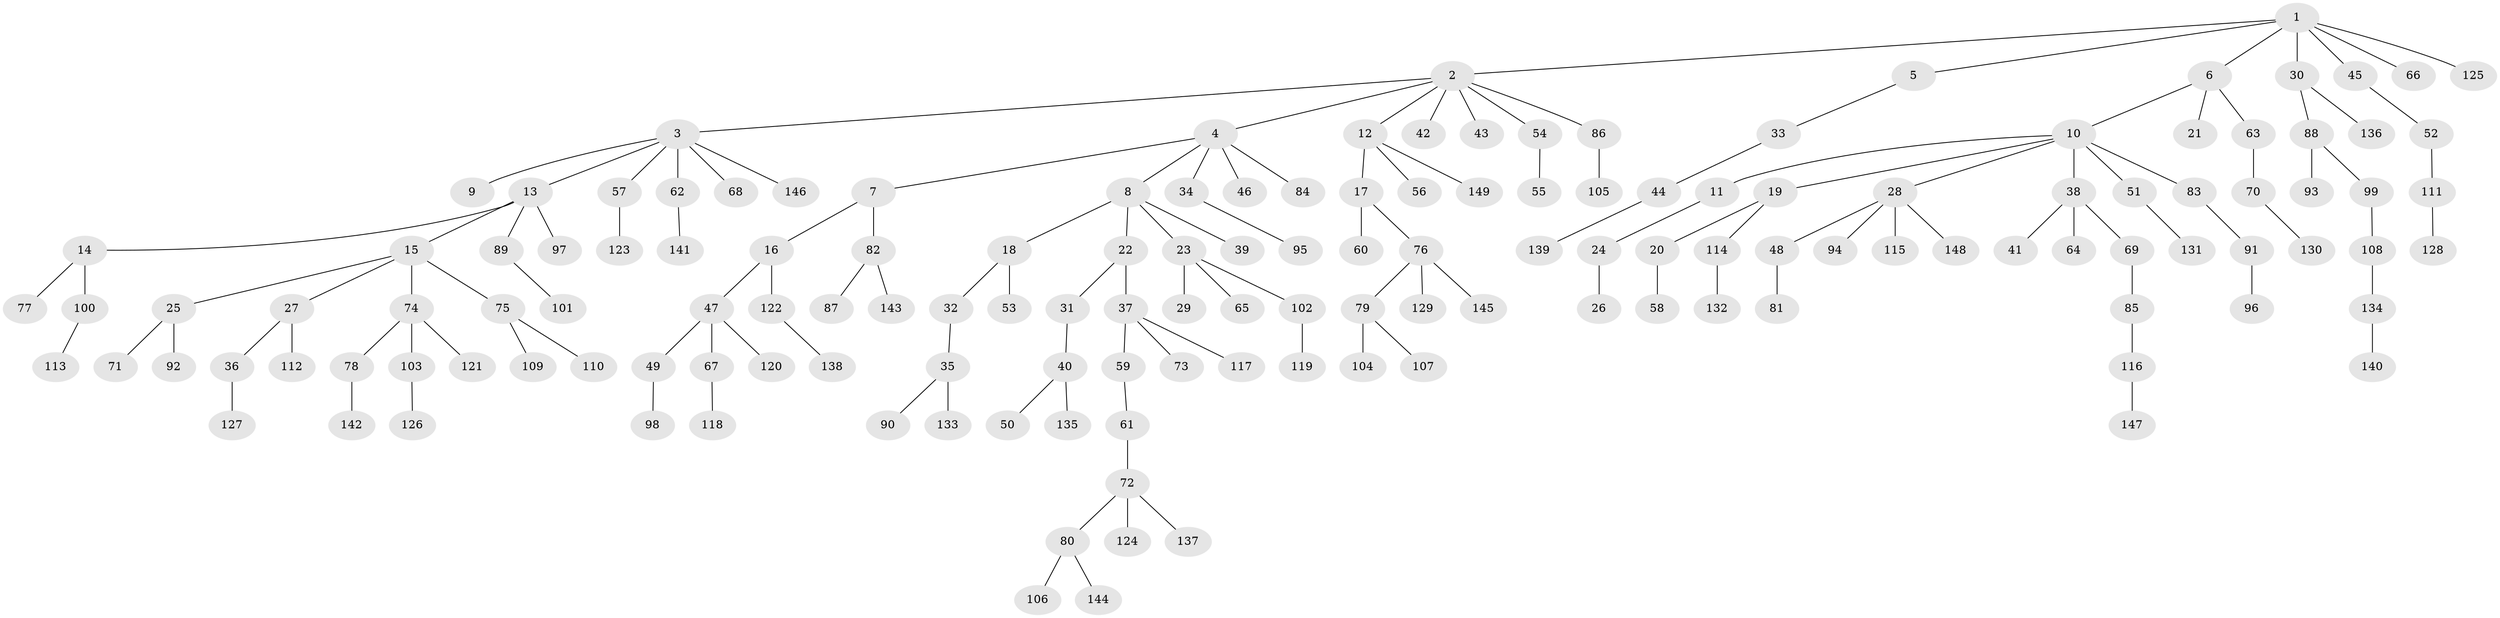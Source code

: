 // Generated by graph-tools (version 1.1) at 2025/02/03/09/25 03:02:26]
// undirected, 149 vertices, 148 edges
graph export_dot {
graph [start="1"]
  node [color=gray90,style=filled];
  1;
  2;
  3;
  4;
  5;
  6;
  7;
  8;
  9;
  10;
  11;
  12;
  13;
  14;
  15;
  16;
  17;
  18;
  19;
  20;
  21;
  22;
  23;
  24;
  25;
  26;
  27;
  28;
  29;
  30;
  31;
  32;
  33;
  34;
  35;
  36;
  37;
  38;
  39;
  40;
  41;
  42;
  43;
  44;
  45;
  46;
  47;
  48;
  49;
  50;
  51;
  52;
  53;
  54;
  55;
  56;
  57;
  58;
  59;
  60;
  61;
  62;
  63;
  64;
  65;
  66;
  67;
  68;
  69;
  70;
  71;
  72;
  73;
  74;
  75;
  76;
  77;
  78;
  79;
  80;
  81;
  82;
  83;
  84;
  85;
  86;
  87;
  88;
  89;
  90;
  91;
  92;
  93;
  94;
  95;
  96;
  97;
  98;
  99;
  100;
  101;
  102;
  103;
  104;
  105;
  106;
  107;
  108;
  109;
  110;
  111;
  112;
  113;
  114;
  115;
  116;
  117;
  118;
  119;
  120;
  121;
  122;
  123;
  124;
  125;
  126;
  127;
  128;
  129;
  130;
  131;
  132;
  133;
  134;
  135;
  136;
  137;
  138;
  139;
  140;
  141;
  142;
  143;
  144;
  145;
  146;
  147;
  148;
  149;
  1 -- 2;
  1 -- 5;
  1 -- 6;
  1 -- 30;
  1 -- 45;
  1 -- 66;
  1 -- 125;
  2 -- 3;
  2 -- 4;
  2 -- 12;
  2 -- 42;
  2 -- 43;
  2 -- 54;
  2 -- 86;
  3 -- 9;
  3 -- 13;
  3 -- 57;
  3 -- 62;
  3 -- 68;
  3 -- 146;
  4 -- 7;
  4 -- 8;
  4 -- 34;
  4 -- 46;
  4 -- 84;
  5 -- 33;
  6 -- 10;
  6 -- 21;
  6 -- 63;
  7 -- 16;
  7 -- 82;
  8 -- 18;
  8 -- 22;
  8 -- 23;
  8 -- 39;
  10 -- 11;
  10 -- 19;
  10 -- 28;
  10 -- 38;
  10 -- 51;
  10 -- 83;
  11 -- 24;
  12 -- 17;
  12 -- 56;
  12 -- 149;
  13 -- 14;
  13 -- 15;
  13 -- 89;
  13 -- 97;
  14 -- 77;
  14 -- 100;
  15 -- 25;
  15 -- 27;
  15 -- 74;
  15 -- 75;
  16 -- 47;
  16 -- 122;
  17 -- 60;
  17 -- 76;
  18 -- 32;
  18 -- 53;
  19 -- 20;
  19 -- 114;
  20 -- 58;
  22 -- 31;
  22 -- 37;
  23 -- 29;
  23 -- 65;
  23 -- 102;
  24 -- 26;
  25 -- 71;
  25 -- 92;
  27 -- 36;
  27 -- 112;
  28 -- 48;
  28 -- 94;
  28 -- 115;
  28 -- 148;
  30 -- 88;
  30 -- 136;
  31 -- 40;
  32 -- 35;
  33 -- 44;
  34 -- 95;
  35 -- 90;
  35 -- 133;
  36 -- 127;
  37 -- 59;
  37 -- 73;
  37 -- 117;
  38 -- 41;
  38 -- 64;
  38 -- 69;
  40 -- 50;
  40 -- 135;
  44 -- 139;
  45 -- 52;
  47 -- 49;
  47 -- 67;
  47 -- 120;
  48 -- 81;
  49 -- 98;
  51 -- 131;
  52 -- 111;
  54 -- 55;
  57 -- 123;
  59 -- 61;
  61 -- 72;
  62 -- 141;
  63 -- 70;
  67 -- 118;
  69 -- 85;
  70 -- 130;
  72 -- 80;
  72 -- 124;
  72 -- 137;
  74 -- 78;
  74 -- 103;
  74 -- 121;
  75 -- 109;
  75 -- 110;
  76 -- 79;
  76 -- 129;
  76 -- 145;
  78 -- 142;
  79 -- 104;
  79 -- 107;
  80 -- 106;
  80 -- 144;
  82 -- 87;
  82 -- 143;
  83 -- 91;
  85 -- 116;
  86 -- 105;
  88 -- 93;
  88 -- 99;
  89 -- 101;
  91 -- 96;
  99 -- 108;
  100 -- 113;
  102 -- 119;
  103 -- 126;
  108 -- 134;
  111 -- 128;
  114 -- 132;
  116 -- 147;
  122 -- 138;
  134 -- 140;
}
